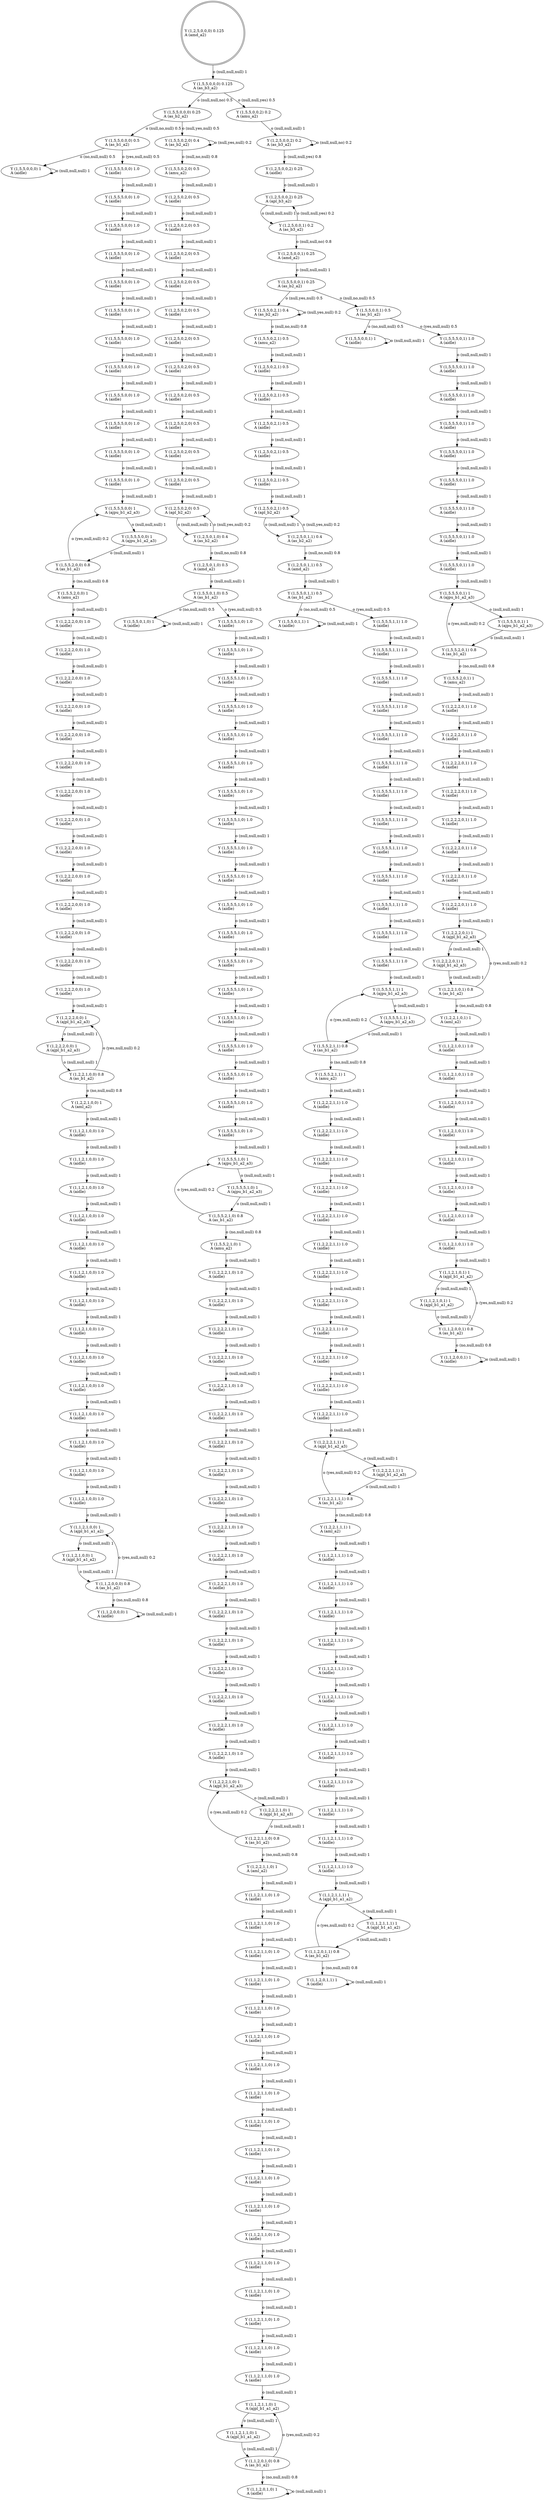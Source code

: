 digraph "G" {
root [label="Y (1,2,5,0,0,0) 0.125\lA (amd_a2)\l", labeljust="l", shape=doublecircle];
x0row459 [label="Y (1,5,5,0,2,0) 0.5\lA (amu_a2)\l"];
x0row468 [label="Y (1,2,5,0,2,0) 0.5\lA (apl_b2_a2)\l"];
x0row252 [label="Y (1,2,2,1,1,1) 1\lA (aml_a2)\l"];
x0row334 [label="Y (1,5,5,2,0,1) 1\lA (amu_a2)\l"];
x0row244 [label="Y (1,2,2,1,1,1) 0.8\lA (as_b1_a2)\l"];
x0row327 [label="Y (1,5,5,2,0,1) 0.8\lA (as_b1_a2)\l"];
x0row235 [label="Y (1,2,2,2,1,1) 1\lA (ajpl_b1_a2_a3)\l"];
x0row367 [label="Y (1,2,2,1,0,1) 1\lA (aml_a2)\l"];
x0row215 [label="Y (1,5,5,2,1,1) 1\lA (amu_a2)\l"];
x0row207 [label="Y (1,5,5,2,1,1) 0.8\lA (as_b1_a2)\l"];
x0row312 [label="Y (1,5,5,5,0,1) 1\lA (ajpu_b1_a2_a3)\l"];
x0row313 [label="Y (1,5,5,0,0,1) 1\lA (aidle)\l"];
x0row192 [label="Y (1,5,5,0,1,1) 1\lA (aidle)\l"];
x0row191 [label="Y (1,5,5,5,1,1) 1\lA (ajpu_b1_a2_a3)\l"];
x0row352 [label="Y (1,2,2,2,0,1) 1\lA (ajpl_b1_a2_a3)\l"];
x0row181 [label="Y (1,5,5,0,1,1) 0.5\lA (as_b1_a2)\l"];
x0row173 [label="Y (1,2,5,0,1,1) 0.5\lA (amd_a2)\l"];
x0row4 [label="Y (1,5,5,0,0,0) 0.125\lA (as_b3_a2)\l"];
x0row21 [label="Y (1,5,5,0,0,0) 0.25\lA (as_b2_a2)\l"];
x0row432 [label="Y (1,5,5,0,0,0) 0.5\lA (as_b1_a2)\l"];
x0row448 [label="Y (1,5,5,0,2,0) 0.4\lA (as_b2_a2)\l"];
x0row68 [label="Y (1,2,5,0,0,2) 0.25\lA (apl_b3_a2)\l"];
x0row48 [label="Y (1,2,5,0,0,2) 0.2\lA (as_b3_a2)\l"];
x0row42 [label="Y (1,5,5,0,0,2) 0.2\lA (amu_a2)\l"];
x0row162 [label="Y (1,2,5,0,1,1) 0.4\lA (as_b2_a2)\l"];
x0row149 [label="Y (1,2,5,0,2,1) 0.5\lA (apl_b2_a2)\l"];
x0row139 [label="Y (1,5,5,0,2,1) 0.5\lA (amu_a2)\l"];
x0row283 [label="Y (1,1,2,0,1,1) 1\lA (aidle)\l"];
x0row127 [label="Y (1,5,5,0,2,1) 0.4\lA (as_b2_a2)\l"];
x0row274 [label="Y (1,1,2,0,1,1) 0.8\lA (as_b1_a2)\l"];
x0row110 [label="Y (1,5,5,0,0,1) 0.5\lA (as_b1_a2)\l"];
x0row376 [label="Y (1,1,2,1,0,1) 1\lA (ajpl_b1_a1_a2)\l"];
x0row96 [label="Y (1,5,5,0,0,1) 0.25\lA (as_b2_a2)\l"];
x0row88 [label="Y (1,2,5,0,0,1) 0.25\lA (amd_a2)\l"];
x0row360 [label="Y (1,2,2,1,0,1) 0.8\lA (as_b1_a2)\l"];
x0row262 [label="Y (1,1,2,1,1,1) 1\lA (ajpl_b1_a1_a2)\l"];
x0row77 [label="Y (1,2,5,0,0,1) 0.2\lA (as_b3_a2)\l"];
x0row570 [label="Y (1,1,2,1,1,0) 1\lA (ajpl_b1_a1_a2)\l"];
x0row554 [label="Y (1,2,2,1,1,0) 0.8\lA (as_b1_a2)\l"];
x0row561 [label="Y (1,2,2,1,1,0) 1\lA (aml_a2)\l"];
x0row521 [label="Y (1,5,5,2,1,0) 0.8\lA (as_b1_a2)\l"];
x0row528 [label="Y (1,5,5,2,1,0) 1\lA (amu_a2)\l"];
x0row546 [label="Y (1,2,2,2,1,0) 1\lA (ajpl_b1_a2_a3)\l"];
x0row672 [label="Y (1,1,2,1,0,0) 1\lA (ajpl_b1_a1_a2)\l"];
x0row682 [label="Y (1,1,2,0,0,0) 0.8\lA (as_b1_a2)\l"];
x0row689 [label="Y (1,1,2,0,0,0) 1\lA (aidle)\l"];
x0row506 [label="Y (1,5,5,5,1,0) 1\lA (ajpu_b1_a2_a3)\l"];
x0row507 [label="Y (1,5,5,0,1,0) 1\lA (aidle)\l"];
x0row497 [label="Y (1,5,5,0,1,0) 0.5\lA (as_b1_a2)\l"];
x0row480 [label="Y (1,2,5,0,1,0) 0.4\lA (as_b2_a2)\l"];
x0row490 [label="Y (1,2,5,0,1,0) 0.5\lA (amd_a2)\l"];
x0row651 [label="Y (1,2,2,2,0,0) 1\lA (ajpl_b1_a2_a3)\l"];
x0row658 [label="Y (1,2,2,1,0,0) 0.8\lA (as_b1_a2)\l"];
x0row664 [label="Y (1,2,2,1,0,0) 1\lA (aml_a2)\l"];
x0row629 [label="Y (1,5,5,2,0,0) 0.8\lA (as_b1_a2)\l"];
x0row635 [label="Y (1,5,5,2,0,0) 1\lA (amu_a2)\l"];
x0row615 [label="Y (1,5,5,5,0,0) 1\lA (ajpu_b1_a2_a3)\l"];
x0row616 [label="Y (1,5,5,0,0,0) 1\lA (aidle)\l"];
x0row581 [label="Y (1,1,2,0,1,0) 0.8\lA (as_b1_a2)\l"];
x0row589 [label="Y (1,1,2,0,1,0) 1\lA (aidle)\l"];
x0row395 [label="Y (1,1,2,0,0,1) 1\lA (aidle)\l"];
x0row387 [label="Y (1,1,2,0,0,1) 0.8\lA (as_b1_a2)\l"];
x0row615_noop_0 [label="Y (1,5,5,5,0,0) 1.0\lA (aidle)\l"];
x0row615_noop_1 [label="Y (1,5,5,5,0,0) 1.0\lA (aidle)\l"];
x0row615_noop_2 [label="Y (1,5,5,5,0,0) 1.0\lA (aidle)\l"];
x0row615_noop_3 [label="Y (1,5,5,5,0,0) 1.0\lA (aidle)\l"];
x0row615_noop_4 [label="Y (1,5,5,5,0,0) 1.0\lA (aidle)\l"];
x0row615_noop_5 [label="Y (1,5,5,5,0,0) 1.0\lA (aidle)\l"];
x0row615_noop_6 [label="Y (1,5,5,5,0,0) 1.0\lA (aidle)\l"];
x0row615_noop_7 [label="Y (1,5,5,5,0,0) 1.0\lA (aidle)\l"];
x0row615_noop_8 [label="Y (1,5,5,5,0,0) 1.0\lA (aidle)\l"];
x0row615_noop_9 [label="Y (1,5,5,5,0,0) 1.0\lA (aidle)\l"];
x0row615_noop_10 [label="Y (1,5,5,5,0,0) 1.0\lA (aidle)\l"];
x0row615_noop_11 [label="Y (1,5,5,5,0,0) 1.0\lA (aidle)\l"];
x0row68_noop_0 [label="Y (1,2,5,0,0,2) 0.25\lA (aidle)\l"];
x0row468_noop_0 [label="Y (1,2,5,0,2,0) 0.5\lA (aidle)\l"];
x0row468_noop_1 [label="Y (1,2,5,0,2,0) 0.5\lA (aidle)\l"];
x0row468_noop_2 [label="Y (1,2,5,0,2,0) 0.5\lA (aidle)\l"];
x0row468_noop_3 [label="Y (1,2,5,0,2,0) 0.5\lA (aidle)\l"];
x0row468_noop_4 [label="Y (1,2,5,0,2,0) 0.5\lA (aidle)\l"];
x0row468_noop_5 [label="Y (1,2,5,0,2,0) 0.5\lA (aidle)\l"];
x0row468_noop_6 [label="Y (1,2,5,0,2,0) 0.5\lA (aidle)\l"];
x0row468_noop_7 [label="Y (1,2,5,0,2,0) 0.5\lA (aidle)\l"];
x0row468_noop_8 [label="Y (1,2,5,0,2,0) 0.5\lA (aidle)\l"];
x0row468_noop_9 [label="Y (1,2,5,0,2,0) 0.5\lA (aidle)\l"];
x0row468_noop_10 [label="Y (1,2,5,0,2,0) 0.5\lA (aidle)\l"];
x0row651_noop_0 [label="Y (1,2,2,2,0,0) 1.0\lA (aidle)\l"];
x0row651_noop_1 [label="Y (1,2,2,2,0,0) 1.0\lA (aidle)\l"];
x0row651_noop_2 [label="Y (1,2,2,2,0,0) 1.0\lA (aidle)\l"];
x0row651_noop_3 [label="Y (1,2,2,2,0,0) 1.0\lA (aidle)\l"];
x0row651_noop_4 [label="Y (1,2,2,2,0,0) 1.0\lA (aidle)\l"];
x0row651_noop_5 [label="Y (1,2,2,2,0,0) 1.0\lA (aidle)\l"];
x0row651_noop_6 [label="Y (1,2,2,2,0,0) 1.0\lA (aidle)\l"];
x0row651_noop_7 [label="Y (1,2,2,2,0,0) 1.0\lA (aidle)\l"];
x0row651_noop_8 [label="Y (1,2,2,2,0,0) 1.0\lA (aidle)\l"];
x0row651_noop_9 [label="Y (1,2,2,2,0,0) 1.0\lA (aidle)\l"];
x0row651_noop_10 [label="Y (1,2,2,2,0,0) 1.0\lA (aidle)\l"];
x0row651_noop_11 [label="Y (1,2,2,2,0,0) 1.0\lA (aidle)\l"];
x0row651_noop_12 [label="Y (1,2,2,2,0,0) 1.0\lA (aidle)\l"];
x0row651_noop_13 [label="Y (1,2,2,2,0,0) 1.0\lA (aidle)\l"];
x0row312_noop_0 [label="Y (1,5,5,5,0,1) 1.0\lA (aidle)\l"];
x0row312_noop_1 [label="Y (1,5,5,5,0,1) 1.0\lA (aidle)\l"];
x0row312_noop_2 [label="Y (1,5,5,5,0,1) 1.0\lA (aidle)\l"];
x0row312_noop_3 [label="Y (1,5,5,5,0,1) 1.0\lA (aidle)\l"];
x0row312_noop_4 [label="Y (1,5,5,5,0,1) 1.0\lA (aidle)\l"];
x0row312_noop_5 [label="Y (1,5,5,5,0,1) 1.0\lA (aidle)\l"];
x0row312_noop_6 [label="Y (1,5,5,5,0,1) 1.0\lA (aidle)\l"];
x0row312_noop_7 [label="Y (1,5,5,5,0,1) 1.0\lA (aidle)\l"];
x0row312_noop_8 [label="Y (1,5,5,5,0,1) 1.0\lA (aidle)\l"];
x0row506_noop_0 [label="Y (1,5,5,5,1,0) 1.0\lA (aidle)\l"];
x0row506_noop_1 [label="Y (1,5,5,5,1,0) 1.0\lA (aidle)\l"];
x0row506_noop_2 [label="Y (1,5,5,5,1,0) 1.0\lA (aidle)\l"];
x0row506_noop_3 [label="Y (1,5,5,5,1,0) 1.0\lA (aidle)\l"];
x0row506_noop_4 [label="Y (1,5,5,5,1,0) 1.0\lA (aidle)\l"];
x0row506_noop_5 [label="Y (1,5,5,5,1,0) 1.0\lA (aidle)\l"];
x0row506_noop_6 [label="Y (1,5,5,5,1,0) 1.0\lA (aidle)\l"];
x0row506_noop_7 [label="Y (1,5,5,5,1,0) 1.0\lA (aidle)\l"];
x0row506_noop_8 [label="Y (1,5,5,5,1,0) 1.0\lA (aidle)\l"];
x0row506_noop_9 [label="Y (1,5,5,5,1,0) 1.0\lA (aidle)\l"];
x0row506_noop_10 [label="Y (1,5,5,5,1,0) 1.0\lA (aidle)\l"];
x0row506_noop_11 [label="Y (1,5,5,5,1,0) 1.0\lA (aidle)\l"];
x0row506_noop_12 [label="Y (1,5,5,5,1,0) 1.0\lA (aidle)\l"];
x0row506_noop_13 [label="Y (1,5,5,5,1,0) 1.0\lA (aidle)\l"];
x0row506_noop_14 [label="Y (1,5,5,5,1,0) 1.0\lA (aidle)\l"];
x0row506_noop_15 [label="Y (1,5,5,5,1,0) 1.0\lA (aidle)\l"];
x0row506_noop_16 [label="Y (1,5,5,5,1,0) 1.0\lA (aidle)\l"];
x0row506_noop_17 [label="Y (1,5,5,5,1,0) 1.0\lA (aidle)\l"];
x0row506_noop_18 [label="Y (1,5,5,5,1,0) 1.0\lA (aidle)\l"];
x0row672_noop_0 [label="Y (1,1,2,1,0,0) 1.0\lA (aidle)\l"];
x0row672_noop_1 [label="Y (1,1,2,1,0,0) 1.0\lA (aidle)\l"];
x0row672_noop_2 [label="Y (1,1,2,1,0,0) 1.0\lA (aidle)\l"];
x0row672_noop_3 [label="Y (1,1,2,1,0,0) 1.0\lA (aidle)\l"];
x0row672_noop_4 [label="Y (1,1,2,1,0,0) 1.0\lA (aidle)\l"];
x0row672_noop_5 [label="Y (1,1,2,1,0,0) 1.0\lA (aidle)\l"];
x0row672_noop_6 [label="Y (1,1,2,1,0,0) 1.0\lA (aidle)\l"];
x0row672_noop_7 [label="Y (1,1,2,1,0,0) 1.0\lA (aidle)\l"];
x0row672_noop_8 [label="Y (1,1,2,1,0,0) 1.0\lA (aidle)\l"];
x0row672_noop_9 [label="Y (1,1,2,1,0,0) 1.0\lA (aidle)\l"];
x0row672_noop_10 [label="Y (1,1,2,1,0,0) 1.0\lA (aidle)\l"];
x0row672_noop_11 [label="Y (1,1,2,1,0,0) 1.0\lA (aidle)\l"];
x0row672_noop_12 [label="Y (1,1,2,1,0,0) 1.0\lA (aidle)\l"];
x0row672_noop_13 [label="Y (1,1,2,1,0,0) 1.0\lA (aidle)\l"];
x0row149_noop_0 [label="Y (1,2,5,0,2,1) 0.5\lA (aidle)\l"];
x0row149_noop_1 [label="Y (1,2,5,0,2,1) 0.5\lA (aidle)\l"];
x0row149_noop_2 [label="Y (1,2,5,0,2,1) 0.5\lA (aidle)\l"];
x0row149_noop_3 [label="Y (1,2,5,0,2,1) 0.5\lA (aidle)\l"];
x0row149_noop_4 [label="Y (1,2,5,0,2,1) 0.5\lA (aidle)\l"];
x0row352_noop_0 [label="Y (1,2,2,2,0,1) 1.0\lA (aidle)\l"];
x0row352_noop_1 [label="Y (1,2,2,2,0,1) 1.0\lA (aidle)\l"];
x0row352_noop_2 [label="Y (1,2,2,2,0,1) 1.0\lA (aidle)\l"];
x0row352_noop_3 [label="Y (1,2,2,2,0,1) 1.0\lA (aidle)\l"];
x0row352_noop_4 [label="Y (1,2,2,2,0,1) 1.0\lA (aidle)\l"];
x0row352_noop_5 [label="Y (1,2,2,2,0,1) 1.0\lA (aidle)\l"];
x0row352_noop_6 [label="Y (1,2,2,2,0,1) 1.0\lA (aidle)\l"];
x0row352_noop_7 [label="Y (1,2,2,2,0,1) 1.0\lA (aidle)\l"];
x0row546_noop_0 [label="Y (1,2,2,2,1,0) 1.0\lA (aidle)\l"];
x0row546_noop_1 [label="Y (1,2,2,2,1,0) 1.0\lA (aidle)\l"];
x0row546_noop_2 [label="Y (1,2,2,2,1,0) 1.0\lA (aidle)\l"];
x0row546_noop_3 [label="Y (1,2,2,2,1,0) 1.0\lA (aidle)\l"];
x0row546_noop_4 [label="Y (1,2,2,2,1,0) 1.0\lA (aidle)\l"];
x0row546_noop_5 [label="Y (1,2,2,2,1,0) 1.0\lA (aidle)\l"];
x0row546_noop_6 [label="Y (1,2,2,2,1,0) 1.0\lA (aidle)\l"];
x0row546_noop_7 [label="Y (1,2,2,2,1,0) 1.0\lA (aidle)\l"];
x0row546_noop_8 [label="Y (1,2,2,2,1,0) 1.0\lA (aidle)\l"];
x0row546_noop_9 [label="Y (1,2,2,2,1,0) 1.0\lA (aidle)\l"];
x0row546_noop_10 [label="Y (1,2,2,2,1,0) 1.0\lA (aidle)\l"];
x0row546_noop_11 [label="Y (1,2,2,2,1,0) 1.0\lA (aidle)\l"];
x0row546_noop_12 [label="Y (1,2,2,2,1,0) 1.0\lA (aidle)\l"];
x0row546_noop_13 [label="Y (1,2,2,2,1,0) 1.0\lA (aidle)\l"];
x0row546_noop_14 [label="Y (1,2,2,2,1,0) 1.0\lA (aidle)\l"];
x0row546_noop_15 [label="Y (1,2,2,2,1,0) 1.0\lA (aidle)\l"];
x0row546_noop_16 [label="Y (1,2,2,2,1,0) 1.0\lA (aidle)\l"];
x0row546_noop_17 [label="Y (1,2,2,2,1,0) 1.0\lA (aidle)\l"];
x0row191_noop_0 [label="Y (1,5,5,5,1,1) 1.0\lA (aidle)\l"];
x0row191_noop_1 [label="Y (1,5,5,5,1,1) 1.0\lA (aidle)\l"];
x0row191_noop_2 [label="Y (1,5,5,5,1,1) 1.0\lA (aidle)\l"];
x0row191_noop_3 [label="Y (1,5,5,5,1,1) 1.0\lA (aidle)\l"];
x0row191_noop_4 [label="Y (1,5,5,5,1,1) 1.0\lA (aidle)\l"];
x0row191_noop_5 [label="Y (1,5,5,5,1,1) 1.0\lA (aidle)\l"];
x0row191_noop_6 [label="Y (1,5,5,5,1,1) 1.0\lA (aidle)\l"];
x0row191_noop_7 [label="Y (1,5,5,5,1,1) 1.0\lA (aidle)\l"];
x0row191_noop_8 [label="Y (1,5,5,5,1,1) 1.0\lA (aidle)\l"];
x0row191_noop_9 [label="Y (1,5,5,5,1,1) 1.0\lA (aidle)\l"];
x0row191_noop_10 [label="Y (1,5,5,5,1,1) 1.0\lA (aidle)\l"];
x0row191_noop_11 [label="Y (1,5,5,5,1,1) 1.0\lA (aidle)\l"];
x0row191_noop_12 [label="Y (1,5,5,5,1,1) 1.0\lA (aidle)\l"];
x0row376_noop_0 [label="Y (1,1,2,1,0,1) 1.0\lA (aidle)\l"];
x0row376_noop_1 [label="Y (1,1,2,1,0,1) 1.0\lA (aidle)\l"];
x0row376_noop_2 [label="Y (1,1,2,1,0,1) 1.0\lA (aidle)\l"];
x0row376_noop_3 [label="Y (1,1,2,1,0,1) 1.0\lA (aidle)\l"];
x0row376_noop_4 [label="Y (1,1,2,1,0,1) 1.0\lA (aidle)\l"];
x0row376_noop_5 [label="Y (1,1,2,1,0,1) 1.0\lA (aidle)\l"];
x0row376_noop_6 [label="Y (1,1,2,1,0,1) 1.0\lA (aidle)\l"];
x0row376_noop_7 [label="Y (1,1,2,1,0,1) 1.0\lA (aidle)\l"];
x0row570_noop_0 [label="Y (1,1,2,1,1,0) 1.0\lA (aidle)\l"];
x0row570_noop_1 [label="Y (1,1,2,1,1,0) 1.0\lA (aidle)\l"];
x0row570_noop_2 [label="Y (1,1,2,1,1,0) 1.0\lA (aidle)\l"];
x0row570_noop_3 [label="Y (1,1,2,1,1,0) 1.0\lA (aidle)\l"];
x0row570_noop_4 [label="Y (1,1,2,1,1,0) 1.0\lA (aidle)\l"];
x0row570_noop_5 [label="Y (1,1,2,1,1,0) 1.0\lA (aidle)\l"];
x0row570_noop_6 [label="Y (1,1,2,1,1,0) 1.0\lA (aidle)\l"];
x0row570_noop_7 [label="Y (1,1,2,1,1,0) 1.0\lA (aidle)\l"];
x0row570_noop_8 [label="Y (1,1,2,1,1,0) 1.0\lA (aidle)\l"];
x0row570_noop_9 [label="Y (1,1,2,1,1,0) 1.0\lA (aidle)\l"];
x0row570_noop_10 [label="Y (1,1,2,1,1,0) 1.0\lA (aidle)\l"];
x0row570_noop_11 [label="Y (1,1,2,1,1,0) 1.0\lA (aidle)\l"];
x0row570_noop_12 [label="Y (1,1,2,1,1,0) 1.0\lA (aidle)\l"];
x0row570_noop_13 [label="Y (1,1,2,1,1,0) 1.0\lA (aidle)\l"];
x0row570_noop_14 [label="Y (1,1,2,1,1,0) 1.0\lA (aidle)\l"];
x0row570_noop_15 [label="Y (1,1,2,1,1,0) 1.0\lA (aidle)\l"];
x0row570_noop_16 [label="Y (1,1,2,1,1,0) 1.0\lA (aidle)\l"];
x0row570_noop_17 [label="Y (1,1,2,1,1,0) 1.0\lA (aidle)\l"];
x0row235_noop_0 [label="Y (1,2,2,2,1,1) 1.0\lA (aidle)\l"];
x0row235_noop_1 [label="Y (1,2,2,2,1,1) 1.0\lA (aidle)\l"];
x0row235_noop_2 [label="Y (1,2,2,2,1,1) 1.0\lA (aidle)\l"];
x0row235_noop_3 [label="Y (1,2,2,2,1,1) 1.0\lA (aidle)\l"];
x0row235_noop_4 [label="Y (1,2,2,2,1,1) 1.0\lA (aidle)\l"];
x0row235_noop_5 [label="Y (1,2,2,2,1,1) 1.0\lA (aidle)\l"];
x0row235_noop_6 [label="Y (1,2,2,2,1,1) 1.0\lA (aidle)\l"];
x0row235_noop_7 [label="Y (1,2,2,2,1,1) 1.0\lA (aidle)\l"];
x0row235_noop_8 [label="Y (1,2,2,2,1,1) 1.0\lA (aidle)\l"];
x0row235_noop_9 [label="Y (1,2,2,2,1,1) 1.0\lA (aidle)\l"];
x0row235_noop_10 [label="Y (1,2,2,2,1,1) 1.0\lA (aidle)\l"];
x0row235_noop_11 [label="Y (1,2,2,2,1,1) 1.0\lA (aidle)\l"];
x0row262_noop_0 [label="Y (1,1,2,1,1,1) 1.0\lA (aidle)\l"];
x0row262_noop_1 [label="Y (1,1,2,1,1,1) 1.0\lA (aidle)\l"];
x0row262_noop_2 [label="Y (1,1,2,1,1,1) 1.0\lA (aidle)\l"];
x0row262_noop_3 [label="Y (1,1,2,1,1,1) 1.0\lA (aidle)\l"];
x0row262_noop_4 [label="Y (1,1,2,1,1,1) 1.0\lA (aidle)\l"];
x0row262_noop_5 [label="Y (1,1,2,1,1,1) 1.0\lA (aidle)\l"];
x0row262_noop_6 [label="Y (1,1,2,1,1,1) 1.0\lA (aidle)\l"];
x0row262_noop_7 [label="Y (1,1,2,1,1,1) 1.0\lA (aidle)\l"];
x0row262_noop_8 [label="Y (1,1,2,1,1,1) 1.0\lA (aidle)\l"];
x0row262_noop_9 [label="Y (1,1,2,1,1,1) 1.0\lA (aidle)\l"];
x0row262_noop_10 [label="Y (1,1,2,1,1,1) 1.0\lA (aidle)\l"];
x0row262_noop_11 [label="Y (1,1,2,1,1,1) 1.0\lA (aidle)\l"];
x0row235_repeat_1 [label="Y (1,2,2,2,1,1) 1\lA (ajpl_b1_a2_a3)\l"];
x0row312_repeat_1 [label="Y (1,5,5,5,0,1) 1\lA (ajpu_b1_a2_a3)\l"];
x0row191_repeat_1 [label="Y (1,5,5,5,1,1) 1\lA (ajpu_b1_a2_a3)\l"];
x0row352_repeat_1 [label="Y (1,2,2,2,0,1) 1\lA (ajpl_b1_a2_a3)\l"];
x0row376_repeat_1 [label="Y (1,1,2,1,0,1) 1\lA (ajpl_b1_a1_a2)\l"];
x0row262_repeat_1 [label="Y (1,1,2,1,1,1) 1\lA (ajpl_b1_a1_a2)\l"];
x0row570_repeat_1 [label="Y (1,1,2,1,1,0) 1\lA (ajpl_b1_a1_a2)\l"];
x0row546_repeat_1 [label="Y (1,2,2,2,1,0) 1\lA (ajpl_b1_a2_a3)\l"];
x0row672_repeat_1 [label="Y (1,1,2,1,0,0) 1\lA (ajpl_b1_a1_a2)\l"];
x0row506_repeat_1 [label="Y (1,5,5,5,1,0) 1\lA (ajpu_b1_a2_a3)\l"];
x0row651_repeat_1 [label="Y (1,2,2,2,0,0) 1\lA (ajpl_b1_a2_a3)\l"];
x0row615_repeat_1 [label="Y (1,5,5,5,0,0) 1\lA (ajpu_b1_a2_a3)\l"];
root -> x0row4  [key=0, label="o (null,null,null) 1\l"];
x0row459 -> x0row468_noop_0  [key=0, label="o (null,null,null) 1\l"];
x0row468 -> x0row480  [key=0, label="o (null,null,null) 1\l"];
x0row252 -> x0row262_noop_0  [key=0, label="o (null,null,null) 1\l"];
x0row334 -> x0row352_noop_0  [key=0, label="o (null,null,null) 1\l"];
x0row244 -> x0row235  [key=0, label="o (yes,null,null) 0.2\l"];
x0row244 -> x0row252  [key=0, label="o (no,null,null) 0.8\l"];
x0row327 -> x0row312  [key=0, label="o (yes,null,null) 0.2\l"];
x0row327 -> x0row334  [key=0, label="o (no,null,null) 0.8\l"];
x0row235 -> x0row235_repeat_1  [key=0, label="o (null,null,null) 1\l"];
x0row367 -> x0row376_noop_0  [key=0, label="o (null,null,null) 1\l"];
x0row215 -> x0row235_noop_0  [key=0, label="o (null,null,null) 1\l"];
x0row207 -> x0row191  [key=0, label="o (yes,null,null) 0.2\l"];
x0row207 -> x0row215  [key=0, label="o (no,null,null) 0.8\l"];
x0row312 -> x0row312_repeat_1  [key=0, label="o (null,null,null) 1\l"];
x0row313 -> x0row313  [key=0, label="o (null,null,null) 1\l"];
x0row192 -> x0row192  [key=0, label="o (null,null,null) 1\l"];
x0row191 -> x0row191_repeat_1  [key=0, label="o (null,null,null) 1\l"];
x0row352 -> x0row352_repeat_1  [key=0, label="o (null,null,null) 1\l"];
x0row181 -> x0row192  [key=0, label="o (no,null,null) 0.5\l"];
x0row181 -> x0row191_noop_0  [key=0, label="o (yes,null,null) 0.5\l"];
x0row173 -> x0row181  [key=0, label="o (null,null,null) 1\l"];
x0row4 -> x0row21  [key=0, label="o (null,null,no) 0.5\l"];
x0row4 -> x0row42  [key=0, label="o (null,null,yes) 0.5\l"];
x0row21 -> x0row432  [key=0, label="o (null,no,null) 0.5\l"];
x0row21 -> x0row448  [key=0, label="o (null,yes,null) 0.5\l"];
x0row432 -> x0row616  [key=0, label="o (no,null,null) 0.5\l"];
x0row432 -> x0row615_noop_0  [key=0, label="o (yes,null,null) 0.5\l"];
x0row448 -> x0row459  [key=0, label="o (null,no,null) 0.8\l"];
x0row448 -> x0row448  [key=0, label="o (null,yes,null) 0.2\l"];
x0row68 -> x0row77  [key=0, label="o (null,null,null) 1\l"];
x0row48 -> x0row68_noop_0  [key=0, label="o (null,null,yes) 0.8\l"];
x0row48 -> x0row48  [key=0, label="o (null,null,no) 0.2\l"];
x0row42 -> x0row48  [key=0, label="o (null,null,null) 1\l"];
x0row162 -> x0row149  [key=0, label="o (null,yes,null) 0.2\l"];
x0row162 -> x0row173  [key=0, label="o (null,no,null) 0.8\l"];
x0row149 -> x0row162  [key=0, label="o (null,null,null) 1\l"];
x0row139 -> x0row149_noop_0  [key=0, label="o (null,null,null) 1\l"];
x0row283 -> x0row283  [key=0, label="o (null,null,null) 1\l"];
x0row127 -> x0row139  [key=0, label="o (null,no,null) 0.8\l"];
x0row127 -> x0row127  [key=0, label="o (null,yes,null) 0.2\l"];
x0row274 -> x0row262  [key=0, label="o (yes,null,null) 0.2\l"];
x0row274 -> x0row283  [key=0, label="o (no,null,null) 0.8\l"];
x0row110 -> x0row313  [key=0, label="o (no,null,null) 0.5\l"];
x0row110 -> x0row312_noop_0  [key=0, label="o (yes,null,null) 0.5\l"];
x0row376 -> x0row376_repeat_1  [key=0, label="o (null,null,null) 1\l"];
x0row96 -> x0row110  [key=0, label="o (null,no,null) 0.5\l"];
x0row96 -> x0row127  [key=0, label="o (null,yes,null) 0.5\l"];
x0row88 -> x0row96  [key=0, label="o (null,null,null) 1\l"];
x0row360 -> x0row352  [key=0, label="o (yes,null,null) 0.2\l"];
x0row360 -> x0row367  [key=0, label="o (no,null,null) 0.8\l"];
x0row262 -> x0row262_repeat_1  [key=0, label="o (null,null,null) 1\l"];
x0row77 -> x0row68  [key=0, label="o (null,null,yes) 0.2\l"];
x0row77 -> x0row88  [key=0, label="o (null,null,no) 0.8\l"];
x0row570 -> x0row570_repeat_1  [key=0, label="o (null,null,null) 1\l"];
x0row554 -> x0row546  [key=0, label="o (yes,null,null) 0.2\l"];
x0row554 -> x0row561  [key=0, label="o (no,null,null) 0.8\l"];
x0row561 -> x0row570_noop_0  [key=0, label="o (null,null,null) 1\l"];
x0row521 -> x0row506  [key=0, label="o (yes,null,null) 0.2\l"];
x0row521 -> x0row528  [key=0, label="o (no,null,null) 0.8\l"];
x0row528 -> x0row546_noop_0  [key=0, label="o (null,null,null) 1\l"];
x0row546 -> x0row546_repeat_1  [key=0, label="o (null,null,null) 1\l"];
x0row672 -> x0row672_repeat_1  [key=0, label="o (null,null,null) 1\l"];
x0row682 -> x0row672  [key=0, label="o (yes,null,null) 0.2\l"];
x0row682 -> x0row689  [key=0, label="o (no,null,null) 0.8\l"];
x0row689 -> x0row689  [key=0, label="o (null,null,null) 1\l"];
x0row506 -> x0row506_repeat_1  [key=0, label="o (null,null,null) 1\l"];
x0row507 -> x0row507  [key=0, label="o (null,null,null) 1\l"];
x0row497 -> x0row507  [key=0, label="o (no,null,null) 0.5\l"];
x0row497 -> x0row506_noop_0  [key=0, label="o (yes,null,null) 0.5\l"];
x0row480 -> x0row468  [key=0, label="o (null,yes,null) 0.2\l"];
x0row480 -> x0row490  [key=0, label="o (null,no,null) 0.8\l"];
x0row490 -> x0row497  [key=0, label="o (null,null,null) 1\l"];
x0row651 -> x0row651_repeat_1  [key=0, label="o (null,null,null) 1\l"];
x0row658 -> x0row651  [key=0, label="o (yes,null,null) 0.2\l"];
x0row658 -> x0row664  [key=0, label="o (no,null,null) 0.8\l"];
x0row664 -> x0row672_noop_0  [key=0, label="o (null,null,null) 1\l"];
x0row629 -> x0row615  [key=0, label="o (yes,null,null) 0.2\l"];
x0row629 -> x0row635  [key=0, label="o (no,null,null) 0.8\l"];
x0row635 -> x0row651_noop_0  [key=0, label="o (null,null,null) 1\l"];
x0row615 -> x0row615_repeat_1  [key=0, label="o (null,null,null) 1\l"];
x0row616 -> x0row616  [key=0, label="o (null,null,null) 1\l"];
x0row581 -> x0row570  [key=0, label="o (yes,null,null) 0.2\l"];
x0row581 -> x0row589  [key=0, label="o (no,null,null) 0.8\l"];
x0row589 -> x0row589  [key=0, label="o (null,null,null) 1\l"];
x0row395 -> x0row395  [key=0, label="o (null,null,null) 1\l"];
x0row387 -> x0row376  [key=0, label="o (yes,null,null) 0.2\l"];
x0row387 -> x0row395  [key=0, label="o (no,null,null) 0.8\l"];
x0row615_noop_0 -> x0row615_noop_1  [key=0, label="o (null,null,null) 1\l"];
x0row615_noop_1 -> x0row615_noop_2  [key=0, label="o (null,null,null) 1\l"];
x0row615_noop_2 -> x0row615_noop_3  [key=0, label="o (null,null,null) 1\l"];
x0row615_noop_3 -> x0row615_noop_4  [key=0, label="o (null,null,null) 1\l"];
x0row615_noop_4 -> x0row615_noop_5  [key=0, label="o (null,null,null) 1\l"];
x0row615_noop_5 -> x0row615_noop_6  [key=0, label="o (null,null,null) 1\l"];
x0row615_noop_6 -> x0row615_noop_7  [key=0, label="o (null,null,null) 1\l"];
x0row615_noop_7 -> x0row615_noop_8  [key=0, label="o (null,null,null) 1\l"];
x0row615_noop_8 -> x0row615_noop_9  [key=0, label="o (null,null,null) 1\l"];
x0row615_noop_9 -> x0row615_noop_10  [key=0, label="o (null,null,null) 1\l"];
x0row615_noop_10 -> x0row615_noop_11  [key=0, label="o (null,null,null) 1\l"];
x0row615_noop_11 -> x0row615  [key=0, label="o (null,null,null) 1\l"];
x0row68_noop_0 -> x0row68  [key=0, label="o (null,null,null) 1\l"];
x0row468_noop_0 -> x0row468_noop_1  [key=0, label="o (null,null,null) 1\l"];
x0row468_noop_1 -> x0row468_noop_2  [key=0, label="o (null,null,null) 1\l"];
x0row468_noop_2 -> x0row468_noop_3  [key=0, label="o (null,null,null) 1\l"];
x0row468_noop_3 -> x0row468_noop_4  [key=0, label="o (null,null,null) 1\l"];
x0row468_noop_4 -> x0row468_noop_5  [key=0, label="o (null,null,null) 1\l"];
x0row468_noop_5 -> x0row468_noop_6  [key=0, label="o (null,null,null) 1\l"];
x0row468_noop_6 -> x0row468_noop_7  [key=0, label="o (null,null,null) 1\l"];
x0row468_noop_7 -> x0row468_noop_8  [key=0, label="o (null,null,null) 1\l"];
x0row468_noop_8 -> x0row468_noop_9  [key=0, label="o (null,null,null) 1\l"];
x0row468_noop_9 -> x0row468_noop_10  [key=0, label="o (null,null,null) 1\l"];
x0row468_noop_10 -> x0row468  [key=0, label="o (null,null,null) 1\l"];
x0row651_noop_0 -> x0row651_noop_1  [key=0, label="o (null,null,null) 1\l"];
x0row651_noop_1 -> x0row651_noop_2  [key=0, label="o (null,null,null) 1\l"];
x0row651_noop_2 -> x0row651_noop_3  [key=0, label="o (null,null,null) 1\l"];
x0row651_noop_3 -> x0row651_noop_4  [key=0, label="o (null,null,null) 1\l"];
x0row651_noop_4 -> x0row651_noop_5  [key=0, label="o (null,null,null) 1\l"];
x0row651_noop_5 -> x0row651_noop_6  [key=0, label="o (null,null,null) 1\l"];
x0row651_noop_6 -> x0row651_noop_7  [key=0, label="o (null,null,null) 1\l"];
x0row651_noop_7 -> x0row651_noop_8  [key=0, label="o (null,null,null) 1\l"];
x0row651_noop_8 -> x0row651_noop_9  [key=0, label="o (null,null,null) 1\l"];
x0row651_noop_9 -> x0row651_noop_10  [key=0, label="o (null,null,null) 1\l"];
x0row651_noop_10 -> x0row651_noop_11  [key=0, label="o (null,null,null) 1\l"];
x0row651_noop_11 -> x0row651_noop_12  [key=0, label="o (null,null,null) 1\l"];
x0row651_noop_12 -> x0row651_noop_13  [key=0, label="o (null,null,null) 1\l"];
x0row651_noop_13 -> x0row651  [key=0, label="o (null,null,null) 1\l"];
x0row312_noop_0 -> x0row312_noop_1  [key=0, label="o (null,null,null) 1\l"];
x0row312_noop_1 -> x0row312_noop_2  [key=0, label="o (null,null,null) 1\l"];
x0row312_noop_2 -> x0row312_noop_3  [key=0, label="o (null,null,null) 1\l"];
x0row312_noop_3 -> x0row312_noop_4  [key=0, label="o (null,null,null) 1\l"];
x0row312_noop_4 -> x0row312_noop_5  [key=0, label="o (null,null,null) 1\l"];
x0row312_noop_5 -> x0row312_noop_6  [key=0, label="o (null,null,null) 1\l"];
x0row312_noop_6 -> x0row312_noop_7  [key=0, label="o (null,null,null) 1\l"];
x0row312_noop_7 -> x0row312_noop_8  [key=0, label="o (null,null,null) 1\l"];
x0row312_noop_8 -> x0row312  [key=0, label="o (null,null,null) 1\l"];
x0row506_noop_0 -> x0row506_noop_1  [key=0, label="o (null,null,null) 1\l"];
x0row506_noop_1 -> x0row506_noop_2  [key=0, label="o (null,null,null) 1\l"];
x0row506_noop_2 -> x0row506_noop_3  [key=0, label="o (null,null,null) 1\l"];
x0row506_noop_3 -> x0row506_noop_4  [key=0, label="o (null,null,null) 1\l"];
x0row506_noop_4 -> x0row506_noop_5  [key=0, label="o (null,null,null) 1\l"];
x0row506_noop_5 -> x0row506_noop_6  [key=0, label="o (null,null,null) 1\l"];
x0row506_noop_6 -> x0row506_noop_7  [key=0, label="o (null,null,null) 1\l"];
x0row506_noop_7 -> x0row506_noop_8  [key=0, label="o (null,null,null) 1\l"];
x0row506_noop_8 -> x0row506_noop_9  [key=0, label="o (null,null,null) 1\l"];
x0row506_noop_9 -> x0row506_noop_10  [key=0, label="o (null,null,null) 1\l"];
x0row506_noop_10 -> x0row506_noop_11  [key=0, label="o (null,null,null) 1\l"];
x0row506_noop_11 -> x0row506_noop_12  [key=0, label="o (null,null,null) 1\l"];
x0row506_noop_12 -> x0row506_noop_13  [key=0, label="o (null,null,null) 1\l"];
x0row506_noop_13 -> x0row506_noop_14  [key=0, label="o (null,null,null) 1\l"];
x0row506_noop_14 -> x0row506_noop_15  [key=0, label="o (null,null,null) 1\l"];
x0row506_noop_15 -> x0row506_noop_16  [key=0, label="o (null,null,null) 1\l"];
x0row506_noop_16 -> x0row506_noop_17  [key=0, label="o (null,null,null) 1\l"];
x0row506_noop_17 -> x0row506_noop_18  [key=0, label="o (null,null,null) 1\l"];
x0row506_noop_18 -> x0row506  [key=0, label="o (null,null,null) 1\l"];
x0row672_noop_0 -> x0row672_noop_1  [key=0, label="o (null,null,null) 1\l"];
x0row672_noop_1 -> x0row672_noop_2  [key=0, label="o (null,null,null) 1\l"];
x0row672_noop_2 -> x0row672_noop_3  [key=0, label="o (null,null,null) 1\l"];
x0row672_noop_3 -> x0row672_noop_4  [key=0, label="o (null,null,null) 1\l"];
x0row672_noop_4 -> x0row672_noop_5  [key=0, label="o (null,null,null) 1\l"];
x0row672_noop_5 -> x0row672_noop_6  [key=0, label="o (null,null,null) 1\l"];
x0row672_noop_6 -> x0row672_noop_7  [key=0, label="o (null,null,null) 1\l"];
x0row672_noop_7 -> x0row672_noop_8  [key=0, label="o (null,null,null) 1\l"];
x0row672_noop_8 -> x0row672_noop_9  [key=0, label="o (null,null,null) 1\l"];
x0row672_noop_9 -> x0row672_noop_10  [key=0, label="o (null,null,null) 1\l"];
x0row672_noop_10 -> x0row672_noop_11  [key=0, label="o (null,null,null) 1\l"];
x0row672_noop_11 -> x0row672_noop_12  [key=0, label="o (null,null,null) 1\l"];
x0row672_noop_12 -> x0row672_noop_13  [key=0, label="o (null,null,null) 1\l"];
x0row672_noop_13 -> x0row672  [key=0, label="o (null,null,null) 1\l"];
x0row149_noop_0 -> x0row149_noop_1  [key=0, label="o (null,null,null) 1\l"];
x0row149_noop_1 -> x0row149_noop_2  [key=0, label="o (null,null,null) 1\l"];
x0row149_noop_2 -> x0row149_noop_3  [key=0, label="o (null,null,null) 1\l"];
x0row149_noop_3 -> x0row149_noop_4  [key=0, label="o (null,null,null) 1\l"];
x0row149_noop_4 -> x0row149  [key=0, label="o (null,null,null) 1\l"];
x0row352_noop_0 -> x0row352_noop_1  [key=0, label="o (null,null,null) 1\l"];
x0row352_noop_1 -> x0row352_noop_2  [key=0, label="o (null,null,null) 1\l"];
x0row352_noop_2 -> x0row352_noop_3  [key=0, label="o (null,null,null) 1\l"];
x0row352_noop_3 -> x0row352_noop_4  [key=0, label="o (null,null,null) 1\l"];
x0row352_noop_4 -> x0row352_noop_5  [key=0, label="o (null,null,null) 1\l"];
x0row352_noop_5 -> x0row352_noop_6  [key=0, label="o (null,null,null) 1\l"];
x0row352_noop_6 -> x0row352_noop_7  [key=0, label="o (null,null,null) 1\l"];
x0row352_noop_7 -> x0row352  [key=0, label="o (null,null,null) 1\l"];
x0row546_noop_0 -> x0row546_noop_1  [key=0, label="o (null,null,null) 1\l"];
x0row546_noop_1 -> x0row546_noop_2  [key=0, label="o (null,null,null) 1\l"];
x0row546_noop_2 -> x0row546_noop_3  [key=0, label="o (null,null,null) 1\l"];
x0row546_noop_3 -> x0row546_noop_4  [key=0, label="o (null,null,null) 1\l"];
x0row546_noop_4 -> x0row546_noop_5  [key=0, label="o (null,null,null) 1\l"];
x0row546_noop_5 -> x0row546_noop_6  [key=0, label="o (null,null,null) 1\l"];
x0row546_noop_6 -> x0row546_noop_7  [key=0, label="o (null,null,null) 1\l"];
x0row546_noop_7 -> x0row546_noop_8  [key=0, label="o (null,null,null) 1\l"];
x0row546_noop_8 -> x0row546_noop_9  [key=0, label="o (null,null,null) 1\l"];
x0row546_noop_9 -> x0row546_noop_10  [key=0, label="o (null,null,null) 1\l"];
x0row546_noop_10 -> x0row546_noop_11  [key=0, label="o (null,null,null) 1\l"];
x0row546_noop_11 -> x0row546_noop_12  [key=0, label="o (null,null,null) 1\l"];
x0row546_noop_12 -> x0row546_noop_13  [key=0, label="o (null,null,null) 1\l"];
x0row546_noop_13 -> x0row546_noop_14  [key=0, label="o (null,null,null) 1\l"];
x0row546_noop_14 -> x0row546_noop_15  [key=0, label="o (null,null,null) 1\l"];
x0row546_noop_15 -> x0row546_noop_16  [key=0, label="o (null,null,null) 1\l"];
x0row546_noop_16 -> x0row546_noop_17  [key=0, label="o (null,null,null) 1\l"];
x0row546_noop_17 -> x0row546  [key=0, label="o (null,null,null) 1\l"];
x0row191_noop_0 -> x0row191_noop_1  [key=0, label="o (null,null,null) 1\l"];
x0row191_noop_1 -> x0row191_noop_2  [key=0, label="o (null,null,null) 1\l"];
x0row191_noop_2 -> x0row191_noop_3  [key=0, label="o (null,null,null) 1\l"];
x0row191_noop_3 -> x0row191_noop_4  [key=0, label="o (null,null,null) 1\l"];
x0row191_noop_4 -> x0row191_noop_5  [key=0, label="o (null,null,null) 1\l"];
x0row191_noop_5 -> x0row191_noop_6  [key=0, label="o (null,null,null) 1\l"];
x0row191_noop_6 -> x0row191_noop_7  [key=0, label="o (null,null,null) 1\l"];
x0row191_noop_7 -> x0row191_noop_8  [key=0, label="o (null,null,null) 1\l"];
x0row191_noop_8 -> x0row191_noop_9  [key=0, label="o (null,null,null) 1\l"];
x0row191_noop_9 -> x0row191_noop_10  [key=0, label="o (null,null,null) 1\l"];
x0row191_noop_10 -> x0row191_noop_11  [key=0, label="o (null,null,null) 1\l"];
x0row191_noop_11 -> x0row191_noop_12  [key=0, label="o (null,null,null) 1\l"];
x0row191_noop_12 -> x0row191  [key=0, label="o (null,null,null) 1\l"];
x0row376_noop_0 -> x0row376_noop_1  [key=0, label="o (null,null,null) 1\l"];
x0row376_noop_1 -> x0row376_noop_2  [key=0, label="o (null,null,null) 1\l"];
x0row376_noop_2 -> x0row376_noop_3  [key=0, label="o (null,null,null) 1\l"];
x0row376_noop_3 -> x0row376_noop_4  [key=0, label="o (null,null,null) 1\l"];
x0row376_noop_4 -> x0row376_noop_5  [key=0, label="o (null,null,null) 1\l"];
x0row376_noop_5 -> x0row376_noop_6  [key=0, label="o (null,null,null) 1\l"];
x0row376_noop_6 -> x0row376_noop_7  [key=0, label="o (null,null,null) 1\l"];
x0row376_noop_7 -> x0row376  [key=0, label="o (null,null,null) 1\l"];
x0row570_noop_0 -> x0row570_noop_1  [key=0, label="o (null,null,null) 1\l"];
x0row570_noop_1 -> x0row570_noop_2  [key=0, label="o (null,null,null) 1\l"];
x0row570_noop_2 -> x0row570_noop_3  [key=0, label="o (null,null,null) 1\l"];
x0row570_noop_3 -> x0row570_noop_4  [key=0, label="o (null,null,null) 1\l"];
x0row570_noop_4 -> x0row570_noop_5  [key=0, label="o (null,null,null) 1\l"];
x0row570_noop_5 -> x0row570_noop_6  [key=0, label="o (null,null,null) 1\l"];
x0row570_noop_6 -> x0row570_noop_7  [key=0, label="o (null,null,null) 1\l"];
x0row570_noop_7 -> x0row570_noop_8  [key=0, label="o (null,null,null) 1\l"];
x0row570_noop_8 -> x0row570_noop_9  [key=0, label="o (null,null,null) 1\l"];
x0row570_noop_9 -> x0row570_noop_10  [key=0, label="o (null,null,null) 1\l"];
x0row570_noop_10 -> x0row570_noop_11  [key=0, label="o (null,null,null) 1\l"];
x0row570_noop_11 -> x0row570_noop_12  [key=0, label="o (null,null,null) 1\l"];
x0row570_noop_12 -> x0row570_noop_13  [key=0, label="o (null,null,null) 1\l"];
x0row570_noop_13 -> x0row570_noop_14  [key=0, label="o (null,null,null) 1\l"];
x0row570_noop_14 -> x0row570_noop_15  [key=0, label="o (null,null,null) 1\l"];
x0row570_noop_15 -> x0row570_noop_16  [key=0, label="o (null,null,null) 1\l"];
x0row570_noop_16 -> x0row570_noop_17  [key=0, label="o (null,null,null) 1\l"];
x0row570_noop_17 -> x0row570  [key=0, label="o (null,null,null) 1\l"];
x0row235_noop_0 -> x0row235_noop_1  [key=0, label="o (null,null,null) 1\l"];
x0row235_noop_1 -> x0row235_noop_2  [key=0, label="o (null,null,null) 1\l"];
x0row235_noop_2 -> x0row235_noop_3  [key=0, label="o (null,null,null) 1\l"];
x0row235_noop_3 -> x0row235_noop_4  [key=0, label="o (null,null,null) 1\l"];
x0row235_noop_4 -> x0row235_noop_5  [key=0, label="o (null,null,null) 1\l"];
x0row235_noop_5 -> x0row235_noop_6  [key=0, label="o (null,null,null) 1\l"];
x0row235_noop_6 -> x0row235_noop_7  [key=0, label="o (null,null,null) 1\l"];
x0row235_noop_7 -> x0row235_noop_8  [key=0, label="o (null,null,null) 1\l"];
x0row235_noop_8 -> x0row235_noop_9  [key=0, label="o (null,null,null) 1\l"];
x0row235_noop_9 -> x0row235_noop_10  [key=0, label="o (null,null,null) 1\l"];
x0row235_noop_10 -> x0row235_noop_11  [key=0, label="o (null,null,null) 1\l"];
x0row235_noop_11 -> x0row235  [key=0, label="o (null,null,null) 1\l"];
x0row262_noop_0 -> x0row262_noop_1  [key=0, label="o (null,null,null) 1\l"];
x0row262_noop_1 -> x0row262_noop_2  [key=0, label="o (null,null,null) 1\l"];
x0row262_noop_2 -> x0row262_noop_3  [key=0, label="o (null,null,null) 1\l"];
x0row262_noop_3 -> x0row262_noop_4  [key=0, label="o (null,null,null) 1\l"];
x0row262_noop_4 -> x0row262_noop_5  [key=0, label="o (null,null,null) 1\l"];
x0row262_noop_5 -> x0row262_noop_6  [key=0, label="o (null,null,null) 1\l"];
x0row262_noop_6 -> x0row262_noop_7  [key=0, label="o (null,null,null) 1\l"];
x0row262_noop_7 -> x0row262_noop_8  [key=0, label="o (null,null,null) 1\l"];
x0row262_noop_8 -> x0row262_noop_9  [key=0, label="o (null,null,null) 1\l"];
x0row262_noop_9 -> x0row262_noop_10  [key=0, label="o (null,null,null) 1\l"];
x0row262_noop_10 -> x0row262_noop_11  [key=0, label="o (null,null,null) 1\l"];
x0row262_noop_11 -> x0row262  [key=0, label="o (null,null,null) 1\l"];
x0row235_repeat_1 -> x0row244  [key=0, label="o (null,null,null) 1\l"];
x0row312_repeat_1 -> x0row327  [key=0, label="o (null,null,null) 1\l"];
x0row191_repeat_1 -> x0row207  [key=0, label="o (null,null,null) 1\l"];
x0row352_repeat_1 -> x0row360  [key=0, label="o (null,null,null) 1\l"];
x0row376_repeat_1 -> x0row387  [key=0, label="o (null,null,null) 1\l"];
x0row262_repeat_1 -> x0row274  [key=0, label="o (null,null,null) 1\l"];
x0row570_repeat_1 -> x0row581  [key=0, label="o (null,null,null) 1\l"];
x0row546_repeat_1 -> x0row554  [key=0, label="o (null,null,null) 1\l"];
x0row672_repeat_1 -> x0row682  [key=0, label="o (null,null,null) 1\l"];
x0row506_repeat_1 -> x0row521  [key=0, label="o (null,null,null) 1\l"];
x0row651_repeat_1 -> x0row658  [key=0, label="o (null,null,null) 1\l"];
x0row615_repeat_1 -> x0row629  [key=0, label="o (null,null,null) 1\l"];
}
